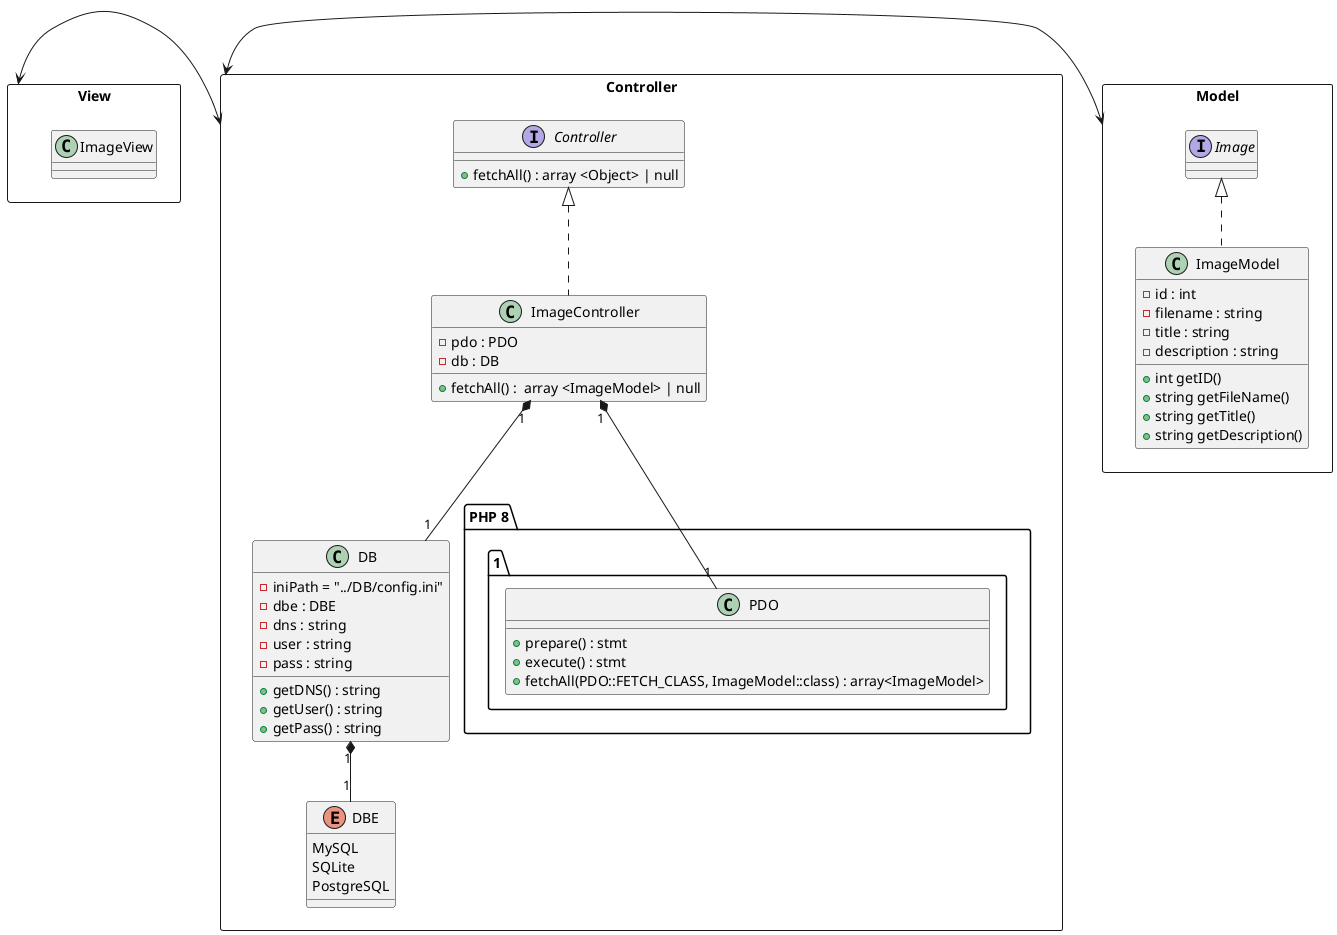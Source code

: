 @startuml
rectangle Model{
class ImageModel implements Image {
    - id : int 
    - filename : string
    - title : string
    - description : string
    + int getID()
    + string getFileName()
    + string getTitle()
    + string getDescription()
}
}

rectangle "Controller" as C {
class DB {
    - iniPath = "../DB/config.ini"
    - dbe : DBE
    - dns : string
    - user : string 
    - pass : string
    + getDNS() : string
    + getUser() : string
    + getPass() : string
}

interface Controller {
    + fetchAll() : array <Object> | null
}

class ImageController implements Controller{
    - pdo : PDO
    - db : DB
    + fetchAll() :  array <ImageModel> | null

}

package "PHP 8.1" <<Folder>> {
    class PDO {
        + prepare() : stmt
        + execute() : stmt
        + fetchAll(PDO::FETCH_CLASS, ImageModel::class) : array<ImageModel>
    }
}

enum DBE{
    MySQL
    SQLite
    PostgreSQL
}

ImageController "1" *-- "1" PDO
DB "1" *-- "1" DBE
ImageController "1" *-- "1" DB
} 


rectangle View {
    class ImageView {

    }
}

View <-> C
C <-> Model 
@enduml